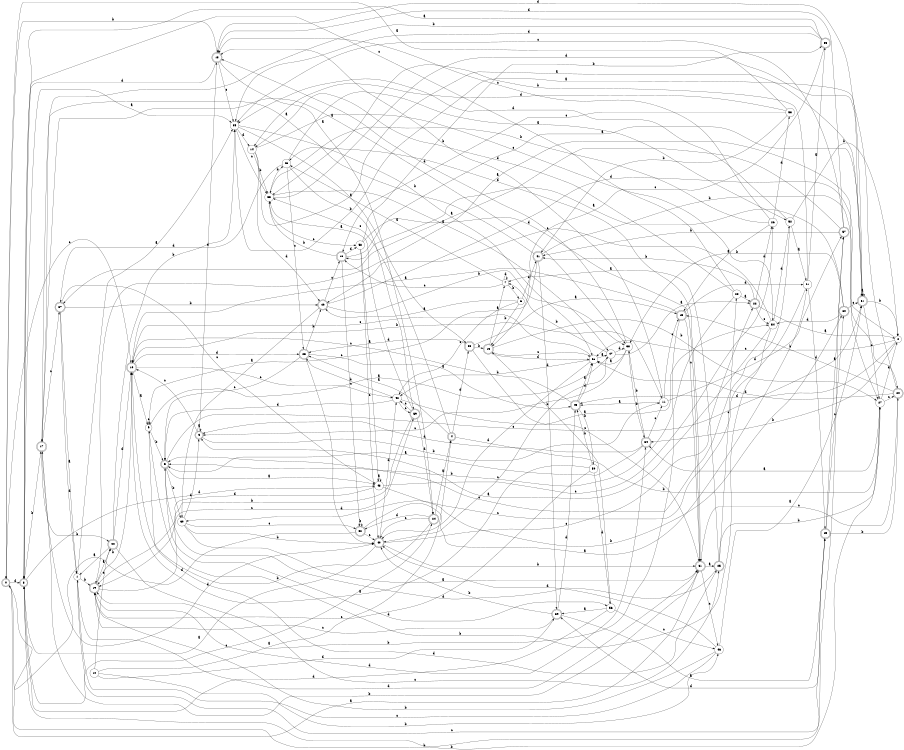 digraph n50_3 {
__start0 [label="" shape="none"];

rankdir=LR;
size="8,5";

s0 [style="rounded,filled", color="black", fillcolor="white" shape="doublecircle", label="0"];
s1 [style="filled", color="black", fillcolor="white" shape="circle", label="1"];
s2 [style="filled", color="black", fillcolor="white" shape="circle", label="2"];
s3 [style="rounded,filled", color="black", fillcolor="white" shape="doublecircle", label="3"];
s4 [style="rounded,filled", color="black", fillcolor="white" shape="doublecircle", label="4"];
s5 [style="rounded,filled", color="black", fillcolor="white" shape="doublecircle", label="5"];
s6 [style="filled", color="black", fillcolor="white" shape="circle", label="6"];
s7 [style="filled", color="black", fillcolor="white" shape="circle", label="7"];
s8 [style="rounded,filled", color="black", fillcolor="white" shape="doublecircle", label="8"];
s9 [style="filled", color="black", fillcolor="white" shape="circle", label="9"];
s10 [style="rounded,filled", color="black", fillcolor="white" shape="doublecircle", label="10"];
s11 [style="filled", color="black", fillcolor="white" shape="circle", label="11"];
s12 [style="filled", color="black", fillcolor="white" shape="circle", label="12"];
s13 [style="rounded,filled", color="black", fillcolor="white" shape="doublecircle", label="13"];
s14 [style="filled", color="black", fillcolor="white" shape="circle", label="14"];
s15 [style="rounded,filled", color="black", fillcolor="white" shape="doublecircle", label="15"];
s16 [style="rounded,filled", color="black", fillcolor="white" shape="doublecircle", label="16"];
s17 [style="rounded,filled", color="black", fillcolor="white" shape="doublecircle", label="17"];
s18 [style="rounded,filled", color="black", fillcolor="white" shape="doublecircle", label="18"];
s19 [style="rounded,filled", color="black", fillcolor="white" shape="doublecircle", label="19"];
s20 [style="rounded,filled", color="black", fillcolor="white" shape="doublecircle", label="20"];
s21 [style="filled", color="black", fillcolor="white" shape="circle", label="21"];
s22 [style="rounded,filled", color="black", fillcolor="white" shape="doublecircle", label="22"];
s23 [style="rounded,filled", color="black", fillcolor="white" shape="doublecircle", label="23"];
s24 [style="rounded,filled", color="black", fillcolor="white" shape="doublecircle", label="24"];
s25 [style="rounded,filled", color="black", fillcolor="white" shape="doublecircle", label="25"];
s26 [style="filled", color="black", fillcolor="white" shape="circle", label="26"];
s27 [style="filled", color="black", fillcolor="white" shape="circle", label="27"];
s28 [style="filled", color="black", fillcolor="white" shape="circle", label="28"];
s29 [style="rounded,filled", color="black", fillcolor="white" shape="doublecircle", label="29"];
s30 [style="filled", color="black", fillcolor="white" shape="circle", label="30"];
s31 [style="rounded,filled", color="black", fillcolor="white" shape="doublecircle", label="31"];
s32 [style="rounded,filled", color="black", fillcolor="white" shape="doublecircle", label="32"];
s33 [style="filled", color="black", fillcolor="white" shape="circle", label="33"];
s34 [style="rounded,filled", color="black", fillcolor="white" shape="doublecircle", label="34"];
s35 [style="filled", color="black", fillcolor="white" shape="circle", label="35"];
s36 [style="rounded,filled", color="black", fillcolor="white" shape="doublecircle", label="36"];
s37 [style="rounded,filled", color="black", fillcolor="white" shape="doublecircle", label="37"];
s38 [style="filled", color="black", fillcolor="white" shape="circle", label="38"];
s39 [style="rounded,filled", color="black", fillcolor="white" shape="doublecircle", label="39"];
s40 [style="rounded,filled", color="black", fillcolor="white" shape="doublecircle", label="40"];
s41 [style="rounded,filled", color="black", fillcolor="white" shape="doublecircle", label="41"];
s42 [style="filled", color="black", fillcolor="white" shape="circle", label="42"];
s43 [style="filled", color="black", fillcolor="white" shape="circle", label="43"];
s44 [style="rounded,filled", color="black", fillcolor="white" shape="doublecircle", label="44"];
s45 [style="rounded,filled", color="black", fillcolor="white" shape="doublecircle", label="45"];
s46 [style="filled", color="black", fillcolor="white" shape="circle", label="46"];
s47 [style="filled", color="black", fillcolor="white" shape="circle", label="47"];
s48 [style="filled", color="black", fillcolor="white" shape="circle", label="48"];
s49 [style="rounded,filled", color="black", fillcolor="white" shape="doublecircle", label="49"];
s50 [style="filled", color="black", fillcolor="white" shape="circle", label="50"];
s51 [style="rounded,filled", color="black", fillcolor="white" shape="doublecircle", label="51"];
s52 [style="filled", color="black", fillcolor="white" shape="circle", label="52"];
s53 [style="filled", color="black", fillcolor="white" shape="circle", label="53"];
s54 [style="filled", color="black", fillcolor="white" shape="circle", label="54"];
s55 [style="rounded,filled", color="black", fillcolor="white" shape="doublecircle", label="55"];
s56 [style="filled", color="black", fillcolor="white" shape="circle", label="56"];
s57 [style="rounded,filled", color="black", fillcolor="white" shape="doublecircle", label="57"];
s58 [style="filled", color="black", fillcolor="white" shape="circle", label="58"];
s59 [style="rounded,filled", color="black", fillcolor="white" shape="doublecircle", label="59"];
s60 [style="rounded,filled", color="black", fillcolor="white" shape="doublecircle", label="60"];
s61 [style="filled", color="black", fillcolor="white" shape="circle", label="61"];
s0 -> s31 [label="a"];
s0 -> s57 [label="b"];
s0 -> s10 [label="c"];
s0 -> s8 [label="d"];
s1 -> s35 [label="a"];
s1 -> s19 [label="b"];
s1 -> s29 [label="c"];
s1 -> s31 [label="d"];
s2 -> s19 [label="a"];
s2 -> s34 [label="b"];
s2 -> s61 [label="c"];
s2 -> s45 [label="d"];
s3 -> s3 [label="a"];
s3 -> s11 [label="b"];
s3 -> s10 [label="c"];
s3 -> s18 [label="d"];
s4 -> s23 [label="a"];
s4 -> s27 [label="b"];
s4 -> s33 [label="c"];
s4 -> s55 [label="d"];
s5 -> s48 [label="a"];
s5 -> s30 [label="b"];
s5 -> s51 [label="c"];
s5 -> s56 [label="d"];
s6 -> s49 [label="a"];
s6 -> s13 [label="b"];
s6 -> s42 [label="c"];
s6 -> s41 [label="d"];
s7 -> s43 [label="a"];
s7 -> s6 [label="b"];
s7 -> s16 [label="c"];
s7 -> s7 [label="d"];
s8 -> s35 [label="a"];
s8 -> s17 [label="b"];
s8 -> s24 [label="c"];
s8 -> s48 [label="d"];
s9 -> s47 [label="a"];
s9 -> s5 [label="b"];
s9 -> s9 [label="c"];
s9 -> s25 [label="d"];
s10 -> s9 [label="a"];
s10 -> s11 [label="b"];
s10 -> s42 [label="c"];
s10 -> s23 [label="d"];
s11 -> s45 [label="a"];
s11 -> s18 [label="b"];
s11 -> s15 [label="c"];
s11 -> s57 [label="d"];
s12 -> s4 [label="a"];
s12 -> s46 [label="b"];
s12 -> s44 [label="c"];
s12 -> s39 [label="d"];
s13 -> s7 [label="a"];
s13 -> s27 [label="b"];
s13 -> s61 [label="c"];
s13 -> s61 [label="d"];
s14 -> s51 [label="a"];
s14 -> s33 [label="b"];
s14 -> s54 [label="c"];
s14 -> s49 [label="d"];
s15 -> s10 [label="a"];
s15 -> s19 [label="b"];
s15 -> s31 [label="c"];
s15 -> s21 [label="d"];
s16 -> s51 [label="a"];
s16 -> s33 [label="b"];
s16 -> s32 [label="c"];
s16 -> s58 [label="d"];
s17 -> s38 [label="a"];
s17 -> s44 [label="b"];
s17 -> s37 [label="c"];
s17 -> s40 [label="d"];
s18 -> s24 [label="a"];
s18 -> s0 [label="b"];
s18 -> s35 [label="c"];
s18 -> s8 [label="d"];
s19 -> s44 [label="a"];
s19 -> s10 [label="b"];
s19 -> s59 [label="c"];
s19 -> s34 [label="d"];
s20 -> s35 [label="a"];
s20 -> s15 [label="b"];
s20 -> s31 [label="c"];
s20 -> s61 [label="d"];
s21 -> s36 [label="a"];
s21 -> s33 [label="b"];
s21 -> s30 [label="c"];
s21 -> s29 [label="d"];
s22 -> s2 [label="a"];
s22 -> s41 [label="b"];
s22 -> s54 [label="c"];
s22 -> s26 [label="d"];
s23 -> s45 [label="a"];
s23 -> s49 [label="b"];
s23 -> s5 [label="c"];
s23 -> s40 [label="d"];
s24 -> s4 [label="a"];
s24 -> s10 [label="b"];
s24 -> s40 [label="c"];
s24 -> s32 [label="d"];
s25 -> s7 [label="a"];
s25 -> s27 [label="b"];
s25 -> s28 [label="c"];
s25 -> s5 [label="d"];
s26 -> s15 [label="a"];
s26 -> s33 [label="b"];
s26 -> s18 [label="c"];
s26 -> s53 [label="d"];
s27 -> s34 [label="a"];
s27 -> s8 [label="b"];
s27 -> s20 [label="c"];
s27 -> s2 [label="d"];
s28 -> s22 [label="a"];
s28 -> s5 [label="b"];
s28 -> s8 [label="c"];
s28 -> s14 [label="d"];
s29 -> s57 [label="a"];
s29 -> s20 [label="b"];
s29 -> s60 [label="c"];
s29 -> s39 [label="d"];
s30 -> s31 [label="a"];
s30 -> s40 [label="b"];
s30 -> s32 [label="c"];
s30 -> s3 [label="d"];
s31 -> s25 [label="a"];
s31 -> s17 [label="b"];
s31 -> s46 [label="c"];
s31 -> s43 [label="d"];
s32 -> s21 [label="a"];
s32 -> s32 [label="b"];
s32 -> s40 [label="c"];
s32 -> s0 [label="d"];
s33 -> s47 [label="a"];
s33 -> s43 [label="b"];
s33 -> s58 [label="c"];
s33 -> s51 [label="d"];
s34 -> s5 [label="a"];
s34 -> s38 [label="b"];
s34 -> s11 [label="c"];
s34 -> s3 [label="d"];
s35 -> s55 [label="a"];
s35 -> s61 [label="b"];
s35 -> s33 [label="c"];
s35 -> s14 [label="d"];
s36 -> s8 [label="a"];
s36 -> s17 [label="b"];
s36 -> s13 [label="c"];
s36 -> s35 [label="d"];
s37 -> s1 [label="a"];
s37 -> s49 [label="b"];
s37 -> s48 [label="c"];
s37 -> s1 [label="d"];
s38 -> s61 [label="a"];
s38 -> s34 [label="b"];
s38 -> s3 [label="c"];
s38 -> s18 [label="d"];
s39 -> s29 [label="a"];
s39 -> s40 [label="b"];
s39 -> s19 [label="c"];
s39 -> s45 [label="d"];
s40 -> s8 [label="a"];
s40 -> s31 [label="b"];
s40 -> s22 [label="c"];
s40 -> s42 [label="d"];
s41 -> s17 [label="a"];
s41 -> s27 [label="b"];
s41 -> s9 [label="c"];
s41 -> s39 [label="d"];
s42 -> s54 [label="a"];
s42 -> s23 [label="b"];
s42 -> s59 [label="c"];
s42 -> s5 [label="d"];
s43 -> s52 [label="a"];
s43 -> s59 [label="b"];
s43 -> s23 [label="c"];
s43 -> s37 [label="d"];
s44 -> s1 [label="a"];
s44 -> s35 [label="b"];
s44 -> s25 [label="c"];
s44 -> s10 [label="d"];
s45 -> s61 [label="a"];
s45 -> s50 [label="b"];
s45 -> s10 [label="c"];
s45 -> s61 [label="d"];
s46 -> s51 [label="a"];
s46 -> s19 [label="b"];
s46 -> s1 [label="c"];
s46 -> s40 [label="d"];
s47 -> s22 [label="a"];
s47 -> s7 [label="b"];
s47 -> s40 [label="c"];
s47 -> s38 [label="d"];
s48 -> s48 [label="a"];
s48 -> s60 [label="b"];
s48 -> s26 [label="c"];
s48 -> s19 [label="d"];
s49 -> s30 [label="a"];
s49 -> s38 [label="b"];
s49 -> s16 [label="c"];
s49 -> s20 [label="d"];
s50 -> s10 [label="a"];
s50 -> s45 [label="b"];
s50 -> s19 [label="c"];
s50 -> s56 [label="d"];
s51 -> s51 [label="a"];
s51 -> s2 [label="b"];
s51 -> s27 [label="c"];
s51 -> s18 [label="d"];
s52 -> s21 [label="a"];
s52 -> s2 [label="b"];
s52 -> s5 [label="c"];
s52 -> s35 [label="d"];
s53 -> s0 [label="a"];
s53 -> s41 [label="b"];
s53 -> s16 [label="c"];
s53 -> s14 [label="d"];
s54 -> s3 [label="a"];
s54 -> s9 [label="b"];
s54 -> s49 [label="c"];
s54 -> s52 [label="d"];
s55 -> s15 [label="a"];
s55 -> s13 [label="b"];
s55 -> s31 [label="c"];
s55 -> s23 [label="d"];
s56 -> s39 [label="a"];
s56 -> s13 [label="b"];
s56 -> s46 [label="c"];
s56 -> s8 [label="d"];
s57 -> s37 [label="a"];
s57 -> s41 [label="b"];
s57 -> s35 [label="c"];
s57 -> s18 [label="d"];
s58 -> s48 [label="a"];
s58 -> s36 [label="b"];
s58 -> s40 [label="c"];
s58 -> s31 [label="d"];
s59 -> s33 [label="a"];
s59 -> s19 [label="b"];
s59 -> s42 [label="c"];
s59 -> s24 [label="d"];
s60 -> s16 [label="a"];
s60 -> s38 [label="b"];
s60 -> s51 [label="c"];
s60 -> s54 [label="d"];
s61 -> s47 [label="a"];
s61 -> s42 [label="b"];
s61 -> s10 [label="c"];
s61 -> s40 [label="d"];

}